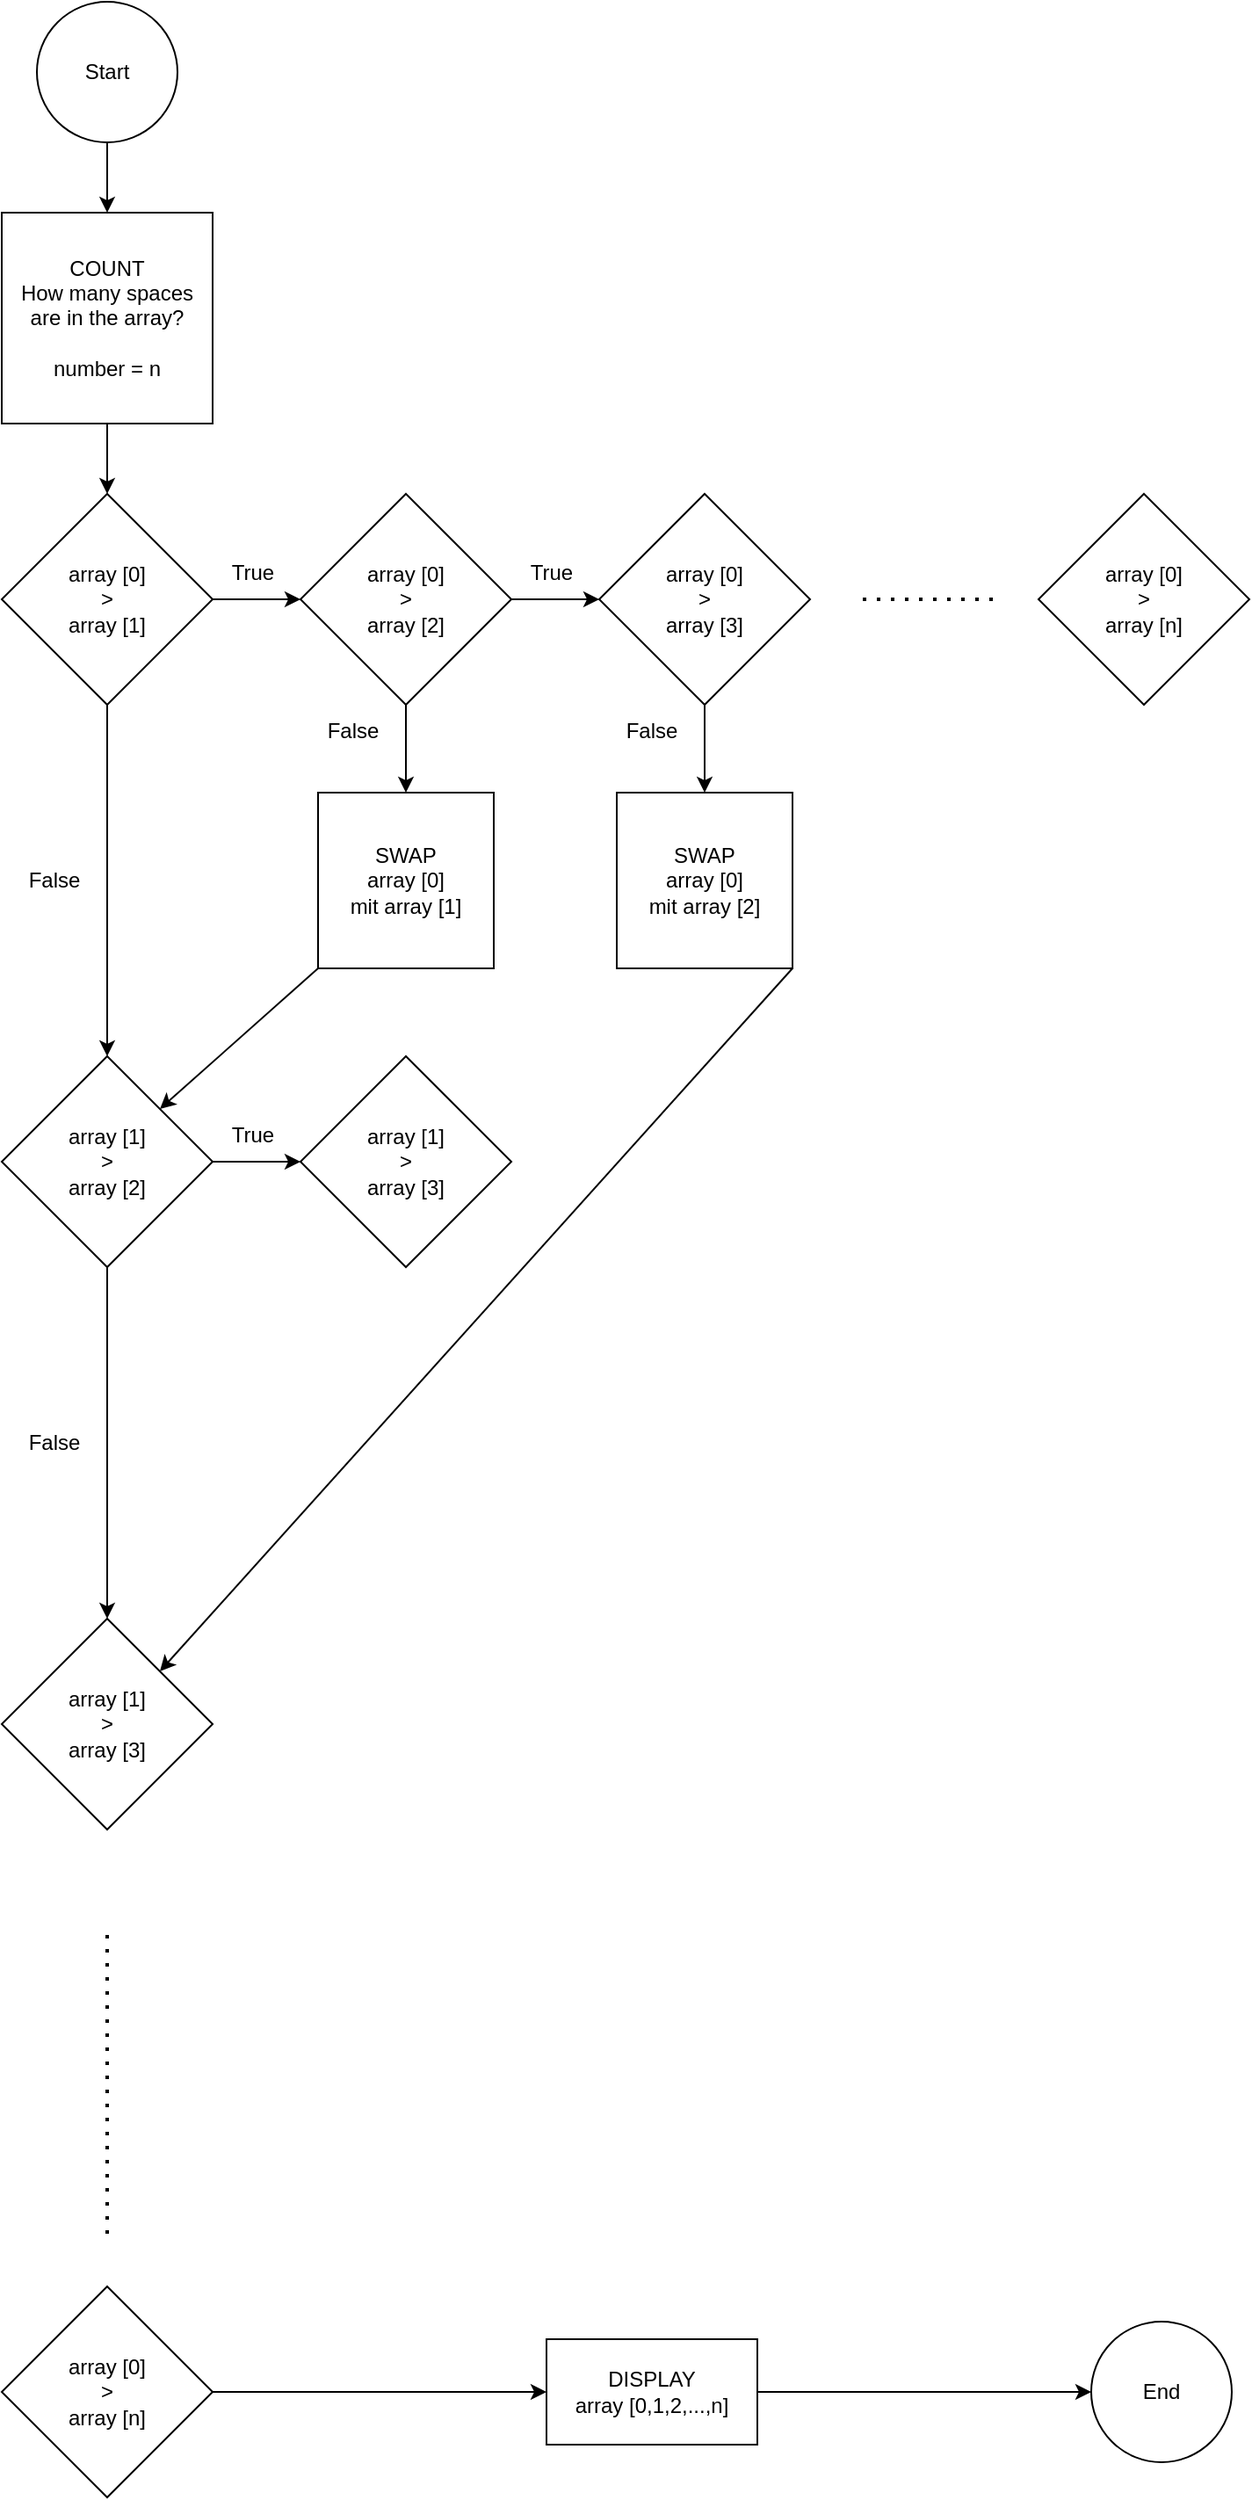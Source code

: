<mxfile>
    <diagram id="aL9vAOZkT-votkPc1QZ3" name="Page-1">
        <mxGraphModel dx="1863" dy="712" grid="1" gridSize="10" guides="1" tooltips="1" connect="1" arrows="1" fold="1" page="1" pageScale="1" pageWidth="850" pageHeight="1100" math="0" shadow="0">
            <root>
                <mxCell id="0"/>
                <mxCell id="1" parent="0"/>
                <mxCell id="25" style="edgeStyle=none;html=1;exitX=0.5;exitY=1;exitDx=0;exitDy=0;entryX=0.5;entryY=0;entryDx=0;entryDy=0;" edge="1" parent="1" source="2" target="3">
                    <mxGeometry relative="1" as="geometry"/>
                </mxCell>
                <mxCell id="2" value="Start" style="ellipse;whiteSpace=wrap;html=1;aspect=fixed;" vertex="1" parent="1">
                    <mxGeometry x="120" y="40" width="80" height="80" as="geometry"/>
                </mxCell>
                <mxCell id="10" style="edgeStyle=none;html=1;exitX=0.5;exitY=1;exitDx=0;exitDy=0;entryX=0.5;entryY=0;entryDx=0;entryDy=0;" edge="1" parent="1" source="3" target="4">
                    <mxGeometry relative="1" as="geometry"/>
                </mxCell>
                <mxCell id="3" value="COUNT&lt;br&gt;How many spaces are in the array?&lt;br&gt;&lt;br&gt;number = n" style="whiteSpace=wrap;html=1;aspect=fixed;" vertex="1" parent="1">
                    <mxGeometry x="100" y="160" width="120" height="120" as="geometry"/>
                </mxCell>
                <mxCell id="11" style="edgeStyle=none;html=1;exitX=1;exitY=0.5;exitDx=0;exitDy=0;entryX=0;entryY=0.5;entryDx=0;entryDy=0;" edge="1" parent="1" source="4" target="5">
                    <mxGeometry relative="1" as="geometry"/>
                </mxCell>
                <mxCell id="13" style="edgeStyle=none;html=1;exitX=0.5;exitY=1;exitDx=0;exitDy=0;entryX=0.5;entryY=0;entryDx=0;entryDy=0;" edge="1" parent="1" source="4" target="12">
                    <mxGeometry relative="1" as="geometry"/>
                </mxCell>
                <mxCell id="4" value="array [0]&lt;br&gt;&amp;gt;&lt;br&gt;array [1]" style="rhombus;whiteSpace=wrap;html=1;" vertex="1" parent="1">
                    <mxGeometry x="100" y="320" width="120" height="120" as="geometry"/>
                </mxCell>
                <mxCell id="17" style="edgeStyle=none;html=1;exitX=1;exitY=0.5;exitDx=0;exitDy=0;entryX=0;entryY=0.5;entryDx=0;entryDy=0;" edge="1" parent="1" source="5" target="16">
                    <mxGeometry relative="1" as="geometry"/>
                </mxCell>
                <mxCell id="20" style="edgeStyle=none;html=1;exitX=0.5;exitY=1;exitDx=0;exitDy=0;entryX=0.5;entryY=0;entryDx=0;entryDy=0;" edge="1" parent="1" source="5" target="19">
                    <mxGeometry relative="1" as="geometry"/>
                </mxCell>
                <mxCell id="5" value="array [0]&lt;br&gt;&amp;gt;&lt;br&gt;array [2]" style="rhombus;whiteSpace=wrap;html=1;" vertex="1" parent="1">
                    <mxGeometry x="270" y="320" width="120" height="120" as="geometry"/>
                </mxCell>
                <mxCell id="7" value="" style="endArrow=none;dashed=1;html=1;dashPattern=1 3;strokeWidth=2;" edge="1" parent="1">
                    <mxGeometry width="50" height="50" relative="1" as="geometry">
                        <mxPoint x="590" y="380" as="sourcePoint"/>
                        <mxPoint x="670" y="380" as="targetPoint"/>
                    </mxGeometry>
                </mxCell>
                <mxCell id="9" value="array [0]&lt;br&gt;&amp;gt;&lt;br&gt;array [n]" style="rhombus;whiteSpace=wrap;html=1;" vertex="1" parent="1">
                    <mxGeometry x="690" y="320" width="120" height="120" as="geometry"/>
                </mxCell>
                <mxCell id="36" style="edgeStyle=none;html=1;exitX=1;exitY=0.5;exitDx=0;exitDy=0;entryX=0;entryY=0.5;entryDx=0;entryDy=0;" edge="1" parent="1" source="12" target="35">
                    <mxGeometry relative="1" as="geometry"/>
                </mxCell>
                <mxCell id="41" style="edgeStyle=none;html=1;exitX=0.5;exitY=1;exitDx=0;exitDy=0;entryX=0.5;entryY=0;entryDx=0;entryDy=0;" edge="1" parent="1" source="12" target="39">
                    <mxGeometry relative="1" as="geometry"/>
                </mxCell>
                <mxCell id="12" value="array [1]&lt;br&gt;&amp;gt;&lt;br&gt;array [2]" style="rhombus;whiteSpace=wrap;html=1;" vertex="1" parent="1">
                    <mxGeometry x="100" y="640" width="120" height="120" as="geometry"/>
                </mxCell>
                <mxCell id="14" value="False" style="text;html=1;strokeColor=none;fillColor=none;align=center;verticalAlign=middle;whiteSpace=wrap;rounded=0;" vertex="1" parent="1">
                    <mxGeometry x="100" y="525" width="60" height="30" as="geometry"/>
                </mxCell>
                <mxCell id="15" value="True" style="text;html=1;strokeColor=none;fillColor=none;align=center;verticalAlign=middle;whiteSpace=wrap;rounded=0;" vertex="1" parent="1">
                    <mxGeometry x="213" y="350" width="60" height="30" as="geometry"/>
                </mxCell>
                <mxCell id="16" value="array [0]&lt;br&gt;&amp;gt;&lt;br&gt;array [3]" style="rhombus;whiteSpace=wrap;html=1;" vertex="1" parent="1">
                    <mxGeometry x="440" y="320" width="120" height="120" as="geometry"/>
                </mxCell>
                <mxCell id="18" value="True" style="text;html=1;strokeColor=none;fillColor=none;align=center;verticalAlign=middle;whiteSpace=wrap;rounded=0;" vertex="1" parent="1">
                    <mxGeometry x="383" y="350" width="60" height="30" as="geometry"/>
                </mxCell>
                <mxCell id="34" style="edgeStyle=none;html=1;exitX=0;exitY=1;exitDx=0;exitDy=0;entryX=1;entryY=0;entryDx=0;entryDy=0;" edge="1" parent="1" source="19" target="12">
                    <mxGeometry relative="1" as="geometry">
                        <mxPoint x="250" y="650" as="targetPoint"/>
                    </mxGeometry>
                </mxCell>
                <mxCell id="19" value="SWAP&lt;br&gt;array [0]&lt;br&gt;mit array [1]" style="rounded=0;whiteSpace=wrap;html=1;" vertex="1" parent="1">
                    <mxGeometry x="280" y="490" width="100" height="100" as="geometry"/>
                </mxCell>
                <mxCell id="21" value="False" style="text;html=1;strokeColor=none;fillColor=none;align=center;verticalAlign=middle;whiteSpace=wrap;rounded=0;" vertex="1" parent="1">
                    <mxGeometry x="270" y="440" width="60" height="30" as="geometry"/>
                </mxCell>
                <mxCell id="22" style="edgeStyle=none;html=1;exitX=0.5;exitY=1;exitDx=0;exitDy=0;entryX=0.5;entryY=0;entryDx=0;entryDy=0;" edge="1" target="23" parent="1">
                    <mxGeometry relative="1" as="geometry">
                        <mxPoint x="500" y="440" as="sourcePoint"/>
                    </mxGeometry>
                </mxCell>
                <mxCell id="42" style="edgeStyle=none;html=1;exitX=1;exitY=1;exitDx=0;exitDy=0;entryX=1;entryY=0;entryDx=0;entryDy=0;" edge="1" parent="1" source="23" target="39">
                    <mxGeometry relative="1" as="geometry"/>
                </mxCell>
                <mxCell id="23" value="SWAP&lt;br&gt;array [0]&lt;br&gt;mit array [2]" style="rounded=0;whiteSpace=wrap;html=1;" vertex="1" parent="1">
                    <mxGeometry x="450" y="490" width="100" height="100" as="geometry"/>
                </mxCell>
                <mxCell id="24" value="False" style="text;html=1;strokeColor=none;fillColor=none;align=center;verticalAlign=middle;whiteSpace=wrap;rounded=0;" vertex="1" parent="1">
                    <mxGeometry x="440" y="440" width="60" height="30" as="geometry"/>
                </mxCell>
                <mxCell id="31" style="edgeStyle=none;html=1;exitX=1;exitY=0.5;exitDx=0;exitDy=0;entryX=0;entryY=0.5;entryDx=0;entryDy=0;" edge="1" parent="1" source="26" target="29">
                    <mxGeometry relative="1" as="geometry"/>
                </mxCell>
                <mxCell id="26" value="array [0]&lt;br&gt;&amp;gt;&lt;br&gt;array [n]" style="rhombus;whiteSpace=wrap;html=1;" vertex="1" parent="1">
                    <mxGeometry x="100" y="1340" width="120" height="120" as="geometry"/>
                </mxCell>
                <mxCell id="32" style="edgeStyle=none;html=1;exitX=1;exitY=0.5;exitDx=0;exitDy=0;entryX=0;entryY=0.5;entryDx=0;entryDy=0;" edge="1" parent="1" source="29" target="30">
                    <mxGeometry relative="1" as="geometry"/>
                </mxCell>
                <mxCell id="29" value="DISPLAY&lt;br&gt;array [0,1,2,...,n]" style="rounded=0;whiteSpace=wrap;html=1;" vertex="1" parent="1">
                    <mxGeometry x="410" y="1370" width="120" height="60" as="geometry"/>
                </mxCell>
                <mxCell id="30" value="End" style="ellipse;whiteSpace=wrap;html=1;aspect=fixed;" vertex="1" parent="1">
                    <mxGeometry x="720" y="1360" width="80" height="80" as="geometry"/>
                </mxCell>
                <mxCell id="35" value="array [1]&lt;br&gt;&amp;gt;&lt;br&gt;array [3]" style="rhombus;whiteSpace=wrap;html=1;" vertex="1" parent="1">
                    <mxGeometry x="270" y="640" width="120" height="120" as="geometry"/>
                </mxCell>
                <mxCell id="37" value="True" style="text;html=1;strokeColor=none;fillColor=none;align=center;verticalAlign=middle;whiteSpace=wrap;rounded=0;" vertex="1" parent="1">
                    <mxGeometry x="213" y="670" width="60" height="30" as="geometry"/>
                </mxCell>
                <mxCell id="39" value="array [1]&lt;br&gt;&amp;gt;&lt;br&gt;array [3]" style="rhombus;whiteSpace=wrap;html=1;" vertex="1" parent="1">
                    <mxGeometry x="100" y="960" width="120" height="120" as="geometry"/>
                </mxCell>
                <mxCell id="40" value="False" style="text;html=1;strokeColor=none;fillColor=none;align=center;verticalAlign=middle;whiteSpace=wrap;rounded=0;" vertex="1" parent="1">
                    <mxGeometry x="100" y="845" width="60" height="30" as="geometry"/>
                </mxCell>
                <mxCell id="43" value="" style="endArrow=none;dashed=1;html=1;dashPattern=1 3;strokeWidth=2;" edge="1" parent="1">
                    <mxGeometry width="50" height="50" relative="1" as="geometry">
                        <mxPoint x="160" y="1310" as="sourcePoint"/>
                        <mxPoint x="160" y="1140" as="targetPoint"/>
                    </mxGeometry>
                </mxCell>
            </root>
        </mxGraphModel>
    </diagram>
</mxfile>